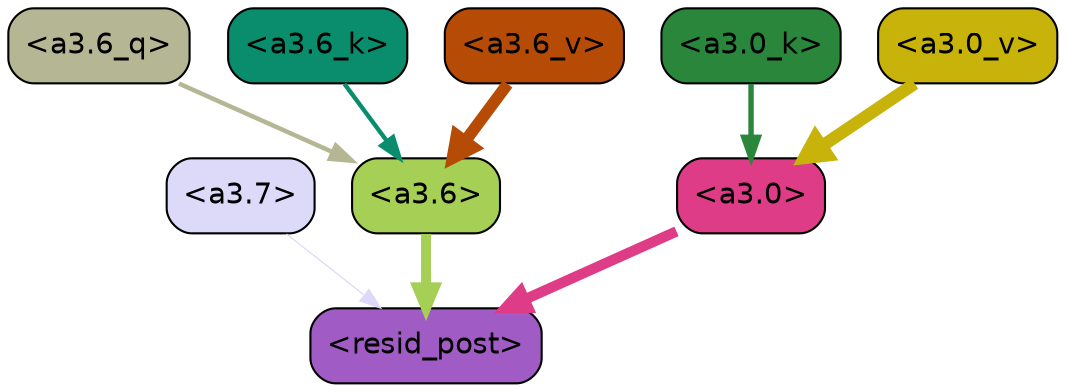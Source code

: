 strict digraph "" {
	graph [bgcolor=transparent,
		layout=dot,
		overlap=false,
		splines=true
	];
	"<a3.7>"	[color=black,
		fillcolor="#ddd9f9",
		fontname=Helvetica,
		shape=box,
		style="filled, rounded"];
	"<resid_post>"	[color=black,
		fillcolor="#a15bc4",
		fontname=Helvetica,
		shape=box,
		style="filled, rounded"];
	"<a3.7>" -> "<resid_post>"	[color="#ddd9f9",
		penwidth=0.6];
	"<a3.6>"	[color=black,
		fillcolor="#a5cf55",
		fontname=Helvetica,
		shape=box,
		style="filled, rounded"];
	"<a3.6>" -> "<resid_post>"	[color="#a5cf55",
		penwidth=4.748674273490906];
	"<a3.0>"	[color=black,
		fillcolor="#de3c86",
		fontname=Helvetica,
		shape=box,
		style="filled, rounded"];
	"<a3.0>" -> "<resid_post>"	[color="#de3c86",
		penwidth=5.004031300544739];
	"<a3.6_q>"	[color=black,
		fillcolor="#b5b794",
		fontname=Helvetica,
		shape=box,
		style="filled, rounded"];
	"<a3.6_q>" -> "<a3.6>"	[color="#b5b794",
		penwidth=2.1656854450702667];
	"<a3.6_k>"	[color=black,
		fillcolor="#098d6c",
		fontname=Helvetica,
		shape=box,
		style="filled, rounded"];
	"<a3.6_k>" -> "<a3.6>"	[color="#098d6c",
		penwidth=2.086437076330185];
	"<a3.0_k>"	[color=black,
		fillcolor="#29863a",
		fontname=Helvetica,
		shape=box,
		style="filled, rounded"];
	"<a3.0_k>" -> "<a3.0>"	[color="#29863a",
		penwidth=2.5988530814647675];
	"<a3.6_v>"	[color=black,
		fillcolor="#b64b05",
		fontname=Helvetica,
		shape=box,
		style="filled, rounded"];
	"<a3.6_v>" -> "<a3.6>"	[color="#b64b05",
		penwidth=5.669987380504608];
	"<a3.0_v>"	[color=black,
		fillcolor="#c8b30b",
		fontname=Helvetica,
		shape=box,
		style="filled, rounded"];
	"<a3.0_v>" -> "<a3.0>"	[color="#c8b30b",
		penwidth=5.9515902400016785];
}
